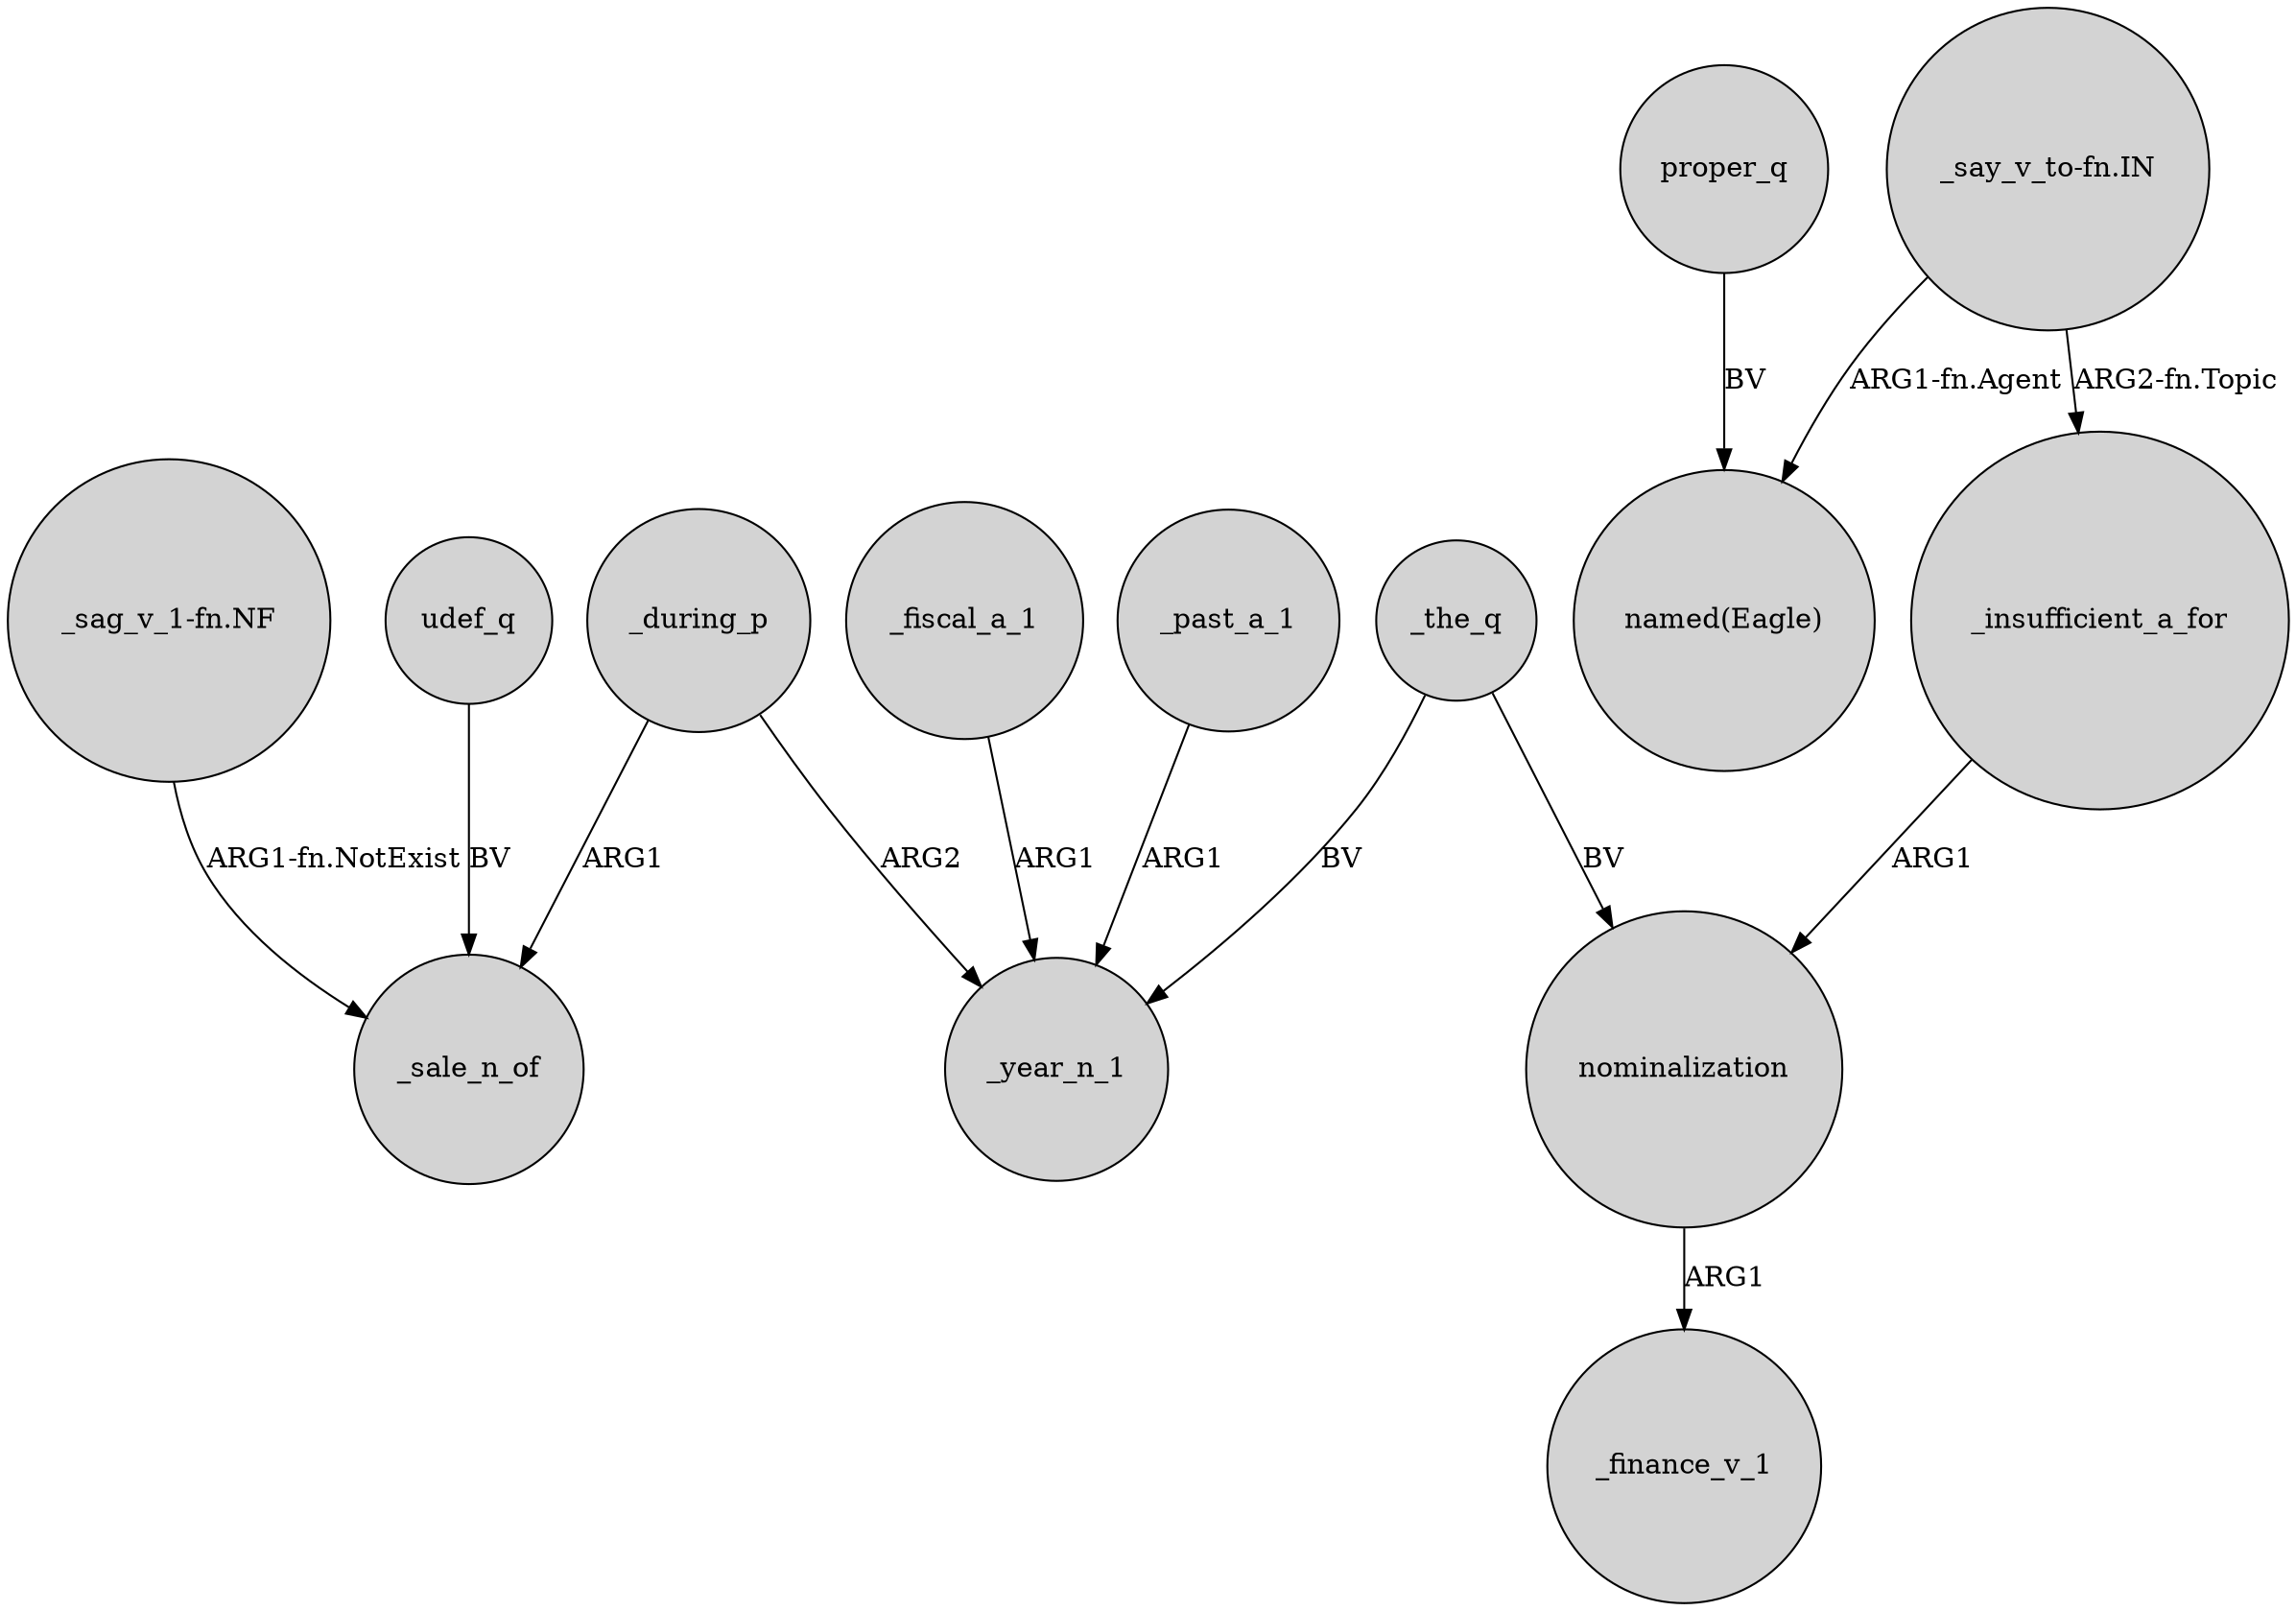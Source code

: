 digraph {
	node [shape=circle style=filled]
	"_sag_v_1-fn.NF" -> _sale_n_of [label="ARG1-fn.NotExist"]
	"_say_v_to-fn.IN" -> _insufficient_a_for [label="ARG2-fn.Topic"]
	_during_p -> _year_n_1 [label=ARG2]
	proper_q -> "named(Eagle)" [label=BV]
	"_say_v_to-fn.IN" -> "named(Eagle)" [label="ARG1-fn.Agent"]
	nominalization -> _finance_v_1 [label=ARG1]
	_fiscal_a_1 -> _year_n_1 [label=ARG1]
	_during_p -> _sale_n_of [label=ARG1]
	_past_a_1 -> _year_n_1 [label=ARG1]
	_the_q -> _year_n_1 [label=BV]
	_the_q -> nominalization [label=BV]
	udef_q -> _sale_n_of [label=BV]
	_insufficient_a_for -> nominalization [label=ARG1]
}
